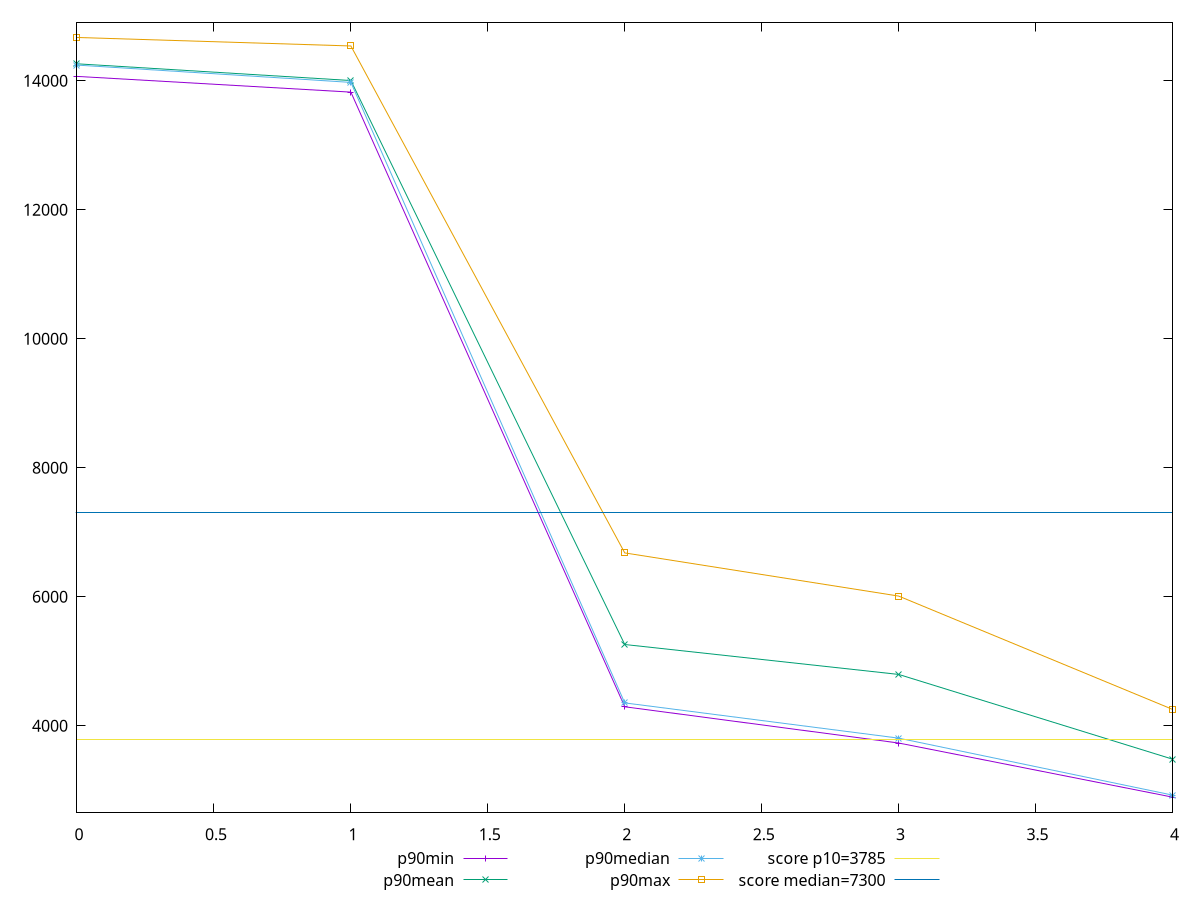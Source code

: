 reset

$p90Min <<EOF
0 14069.119200000001
1 13825.39545
2 4293.6965
3 3731.7064499999997
4 2892.4050499999994
EOF

$p90Mean <<EOF
0 14264.540649468086
1 14005.013588297881
2 5259.248333205897
3 4795.410032061265
4 3481.46920212766
EOF

$p90Median <<EOF
0 14244.47075
1 13976.133725
2 4353.716424999999
3 3807.3185000000003
4 2923.7652
EOF

$p90Max <<EOF
0 14672.618499999999
1 14541.197999999999
2 6679.704100000002
3 6010.460000000001
4 4253.491999999999
EOF

set key outside below
set xrange [0:4]
set yrange [2656.8007809999995:14908.222768999998]
set trange [2656.8007809999995:14908.222768999998]
set terminal svg size 640, 560 enhanced background rgb 'white'
set output "report_00019_2021-02-10T18-14-37.922Z//interactive/progression/value.svg"

plot $p90Min title "p90min" with linespoints, \
     $p90Mean title "p90mean" with linespoints, \
     $p90Median title "p90median" with linespoints, \
     $p90Max title "p90max" with linespoints, \
     3785 title "score p10=3785", \
     7300 title "score median=7300"

reset

